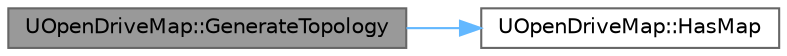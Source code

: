 digraph "UOpenDriveMap::GenerateTopology"
{
 // INTERACTIVE_SVG=YES
 // LATEX_PDF_SIZE
  bgcolor="transparent";
  edge [fontname=Helvetica,fontsize=10,labelfontname=Helvetica,labelfontsize=10];
  node [fontname=Helvetica,fontsize=10,shape=box,height=0.2,width=0.4];
  rankdir="LR";
  Node1 [id="Node000001",label="UOpenDriveMap::GenerateTopology",height=0.2,width=0.4,color="gray40", fillcolor="grey60", style="filled", fontcolor="black",tooltip="Generate the minimum set of waypoints that define the topology of this map."];
  Node1 -> Node2 [id="edge1_Node000001_Node000002",color="steelblue1",style="solid",tooltip=" "];
  Node2 [id="Node000002",label="UOpenDriveMap::HasMap",height=0.2,width=0.4,color="grey40", fillcolor="white", style="filled",URL="$d8/dfe/classUOpenDriveMap.html#a5d732b94710ffaeade9c1aadd552558d",tooltip="Return whether this map has been initialized."];
}
